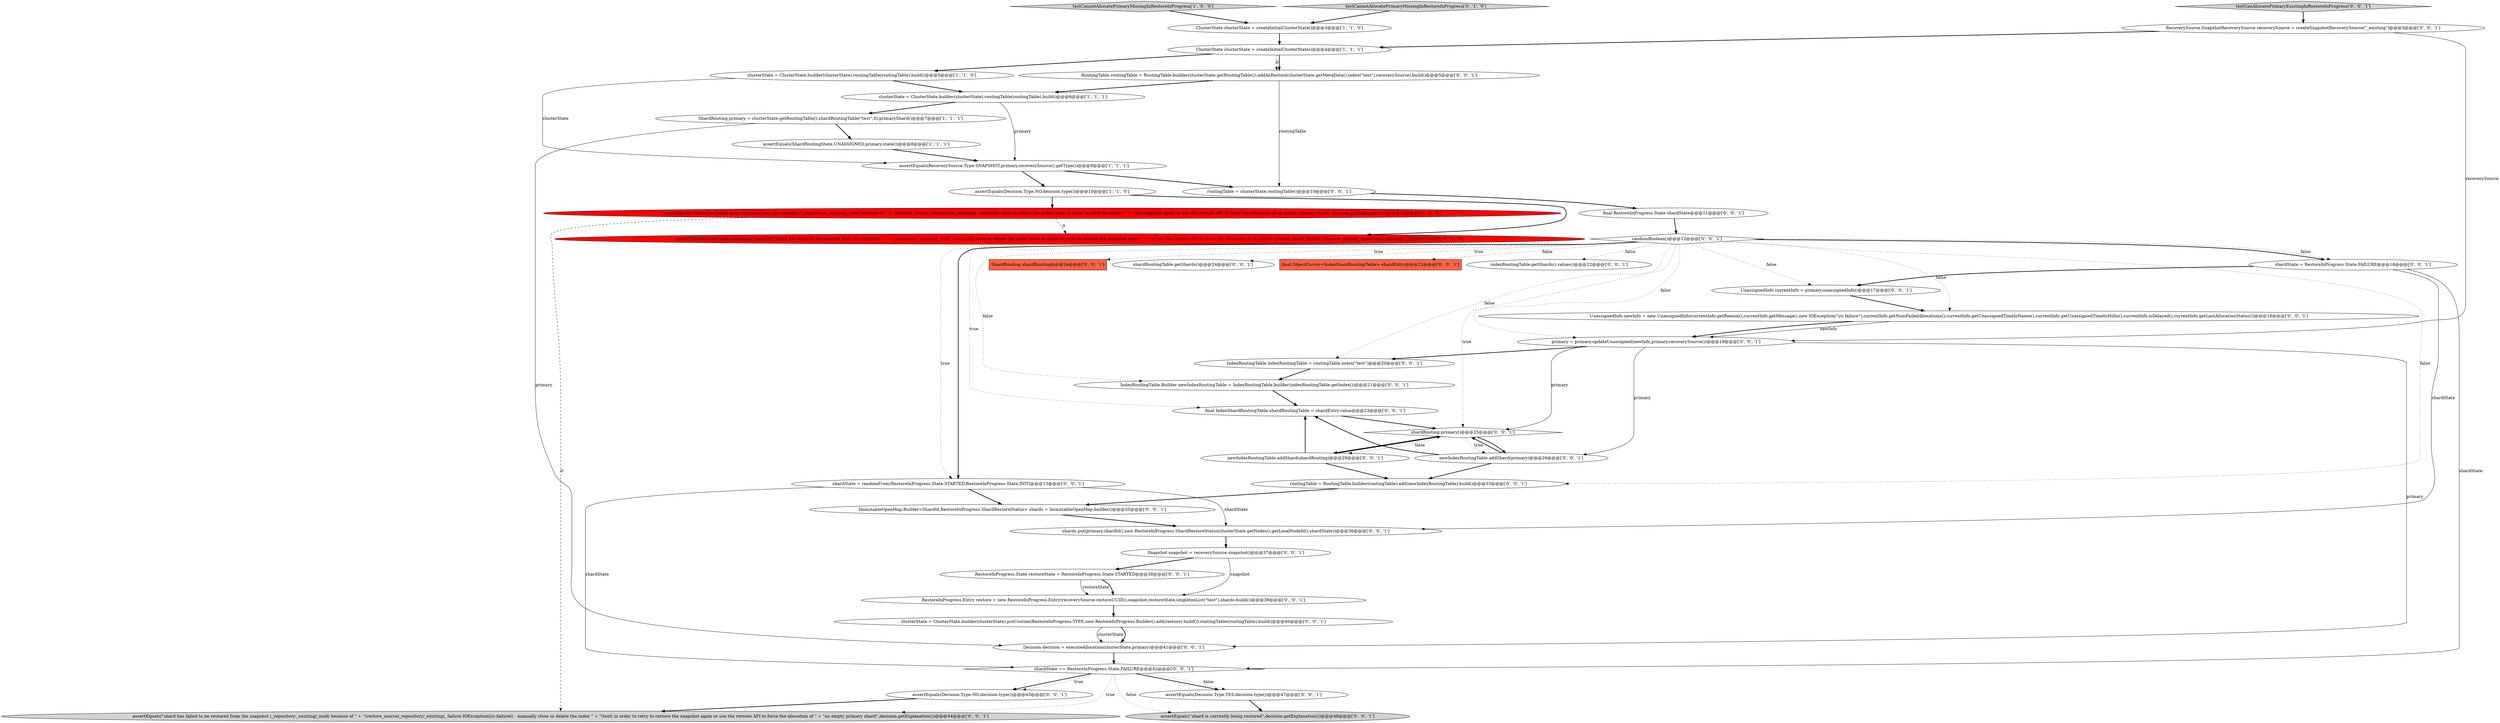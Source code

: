 digraph {
24 [style = filled, label = "UnassignedInfo currentInfo = primary.unassignedInfo()@@@17@@@['0', '0', '1']", fillcolor = white, shape = ellipse image = "AAA0AAABBB3BBB"];
22 [style = filled, label = "randomBoolean()@@@12@@@['0', '0', '1']", fillcolor = white, shape = diamond image = "AAA0AAABBB3BBB"];
0 [style = filled, label = "assertEquals(ShardRoutingState.UNASSIGNED,primary.state())@@@8@@@['1', '1', '1']", fillcolor = white, shape = ellipse image = "AAA0AAABBB1BBB"];
38 [style = filled, label = "routingTable = RoutingTable.builder(routingTable).add(newIndexRoutingTable).build()@@@33@@@['0', '0', '1']", fillcolor = white, shape = ellipse image = "AAA0AAABBB3BBB"];
15 [style = filled, label = "assertEquals(\"shard is currently being restored\",decision.getExplanation())@@@48@@@['0', '0', '1']", fillcolor = lightgray, shape = ellipse image = "AAA0AAABBB3BBB"];
5 [style = filled, label = "assertEquals(\"shard has failed to be restored from the snapshot (_repository:_missing/_uuid( because of \" + \"(restore_source(_repository/_missing(( - manually close or delete the index (test( in order to retry to restore \" + \"the snapshot again or use the reroute API to force the allocation of an empty primary shard\",decision.getExplanation())@@@11@@@['1', '0', '0']", fillcolor = red, shape = ellipse image = "AAA1AAABBB1BBB"];
29 [style = filled, label = "ShardRouting shardRouting@@@24@@@['0', '0', '1']", fillcolor = tomato, shape = box image = "AAA0AAABBB3BBB"];
39 [style = filled, label = "testCanAllocatePrimaryExistingInRestoreInProgress['0', '0', '1']", fillcolor = lightgray, shape = diamond image = "AAA0AAABBB3BBB"];
18 [style = filled, label = "final IndexShardRoutingTable shardRoutingTable = shardEntry.value@@@23@@@['0', '0', '1']", fillcolor = white, shape = ellipse image = "AAA0AAABBB3BBB"];
21 [style = filled, label = "RoutingTable routingTable = RoutingTable.builder(clusterState.getRoutingTable()).addAsRestore(clusterState.getMetaData().index(\"test\"),recoverySource).build()@@@5@@@['0', '0', '1']", fillcolor = white, shape = ellipse image = "AAA0AAABBB3BBB"];
32 [style = filled, label = "shardRoutingTable.getShards()@@@24@@@['0', '0', '1']", fillcolor = white, shape = ellipse image = "AAA0AAABBB3BBB"];
12 [style = filled, label = "final ObjectCursor<IndexShardRoutingTable> shardEntry@@@22@@@['0', '0', '1']", fillcolor = tomato, shape = box image = "AAA0AAABBB3BBB"];
10 [style = filled, label = "testCannotAllocatePrimaryMissingInRestoreInProgress['0', '1', '0']", fillcolor = lightgray, shape = diamond image = "AAA0AAABBB2BBB"];
36 [style = filled, label = "RestoreInProgress.Entry restore = new RestoreInProgress.Entry(recoverySource.restoreUUID(),snapshot,restoreState,singletonList(\"test\"),shards.build())@@@39@@@['0', '0', '1']", fillcolor = white, shape = ellipse image = "AAA0AAABBB3BBB"];
19 [style = filled, label = "routingTable = clusterState.routingTable()@@@10@@@['0', '0', '1']", fillcolor = white, shape = ellipse image = "AAA0AAABBB3BBB"];
13 [style = filled, label = "IndexRoutingTable indexRoutingTable = routingTable.index(\"test\")@@@20@@@['0', '0', '1']", fillcolor = white, shape = ellipse image = "AAA0AAABBB3BBB"];
30 [style = filled, label = "ImmutableOpenMap.Builder<ShardId,RestoreInProgress.ShardRestoreStatus> shards = ImmutableOpenMap.builder()@@@35@@@['0', '0', '1']", fillcolor = white, shape = ellipse image = "AAA0AAABBB3BBB"];
35 [style = filled, label = "RestoreInProgress.State restoreState = RestoreInProgress.State.STARTED@@@38@@@['0', '0', '1']", fillcolor = white, shape = ellipse image = "AAA0AAABBB3BBB"];
1 [style = filled, label = "testCannotAllocatePrimaryMissingInRestoreInProgress['1', '0', '0']", fillcolor = lightgray, shape = diamond image = "AAA0AAABBB1BBB"];
2 [style = filled, label = "ClusterState clusterState = createInitialClusterState()@@@3@@@['1', '1', '0']", fillcolor = white, shape = ellipse image = "AAA0AAABBB1BBB"];
4 [style = filled, label = "clusterState = ClusterState.builder(clusterState).routingTable(routingTable).build()@@@6@@@['1', '1', '1']", fillcolor = white, shape = ellipse image = "AAA0AAABBB1BBB"];
28 [style = filled, label = "UnassignedInfo newInfo = new UnassignedInfo(currentInfo.getReason(),currentInfo.getMessage(),new IOException(\"i/o failure\"),currentInfo.getNumFailedAllocations(),currentInfo.getUnassignedTimeInNanos(),currentInfo.getUnassignedTimeInMillis(),currentInfo.isDelayed(),currentInfo.getLastAllocationStatus())@@@18@@@['0', '0', '1']", fillcolor = white, shape = ellipse image = "AAA0AAABBB3BBB"];
17 [style = filled, label = "primary = primary.updateUnassigned(newInfo,primary.recoverySource())@@@19@@@['0', '0', '1']", fillcolor = white, shape = ellipse image = "AAA0AAABBB3BBB"];
41 [style = filled, label = "shardState == RestoreInProgress.State.FAILURE@@@42@@@['0', '0', '1']", fillcolor = white, shape = diamond image = "AAA0AAABBB3BBB"];
25 [style = filled, label = "newIndexRoutingTable.addShard(primary)@@@26@@@['0', '0', '1']", fillcolor = white, shape = ellipse image = "AAA0AAABBB3BBB"];
8 [style = filled, label = "ShardRouting primary = clusterState.getRoutingTable().shardRoutingTable(\"test\",0).primaryShard()@@@7@@@['1', '1', '1']", fillcolor = white, shape = ellipse image = "AAA0AAABBB1BBB"];
23 [style = filled, label = "assertEquals(\"shard has failed to be restored from the snapshot (_repository:_existing/_uuid( because of \" + \"(restore_source(_repository/_existing(, failure IOException(i/o failure(( - manually close or delete the index \" + \"(test( in order to retry to restore the snapshot again or use the reroute API to force the allocation of \" + \"an empty primary shard\",decision.getExplanation())@@@44@@@['0', '0', '1']", fillcolor = lightgray, shape = ellipse image = "AAA0AAABBB3BBB"];
20 [style = filled, label = "newIndexRoutingTable.addShard(shardRouting)@@@29@@@['0', '0', '1']", fillcolor = white, shape = ellipse image = "AAA0AAABBB3BBB"];
11 [style = filled, label = "assertThat(decision.getExplanation(),equalTo(\"shard has failed to be restored from the snapshot \" + \"(_repository:_missing/_uuid( - manually close or delete the index (test( in order to retry to restore the snapshot again \" + \"or use the reroute API to force the allocation of an empty primary shard. Details: (restore_source(_repository/_missing((\"))@@@11@@@['0', '1', '0']", fillcolor = red, shape = ellipse image = "AAA1AAABBB2BBB"];
14 [style = filled, label = "Decision decision = executeAllocation(clusterState,primary)@@@41@@@['0', '0', '1']", fillcolor = white, shape = ellipse image = "AAA0AAABBB3BBB"];
43 [style = filled, label = "Snapshot snapshot = recoverySource.snapshot()@@@37@@@['0', '0', '1']", fillcolor = white, shape = ellipse image = "AAA0AAABBB3BBB"];
26 [style = filled, label = "RecoverySource.SnapshotRecoverySource recoverySource = createSnapshotRecoverySource(\"_existing\")@@@3@@@['0', '0', '1']", fillcolor = white, shape = ellipse image = "AAA0AAABBB3BBB"];
44 [style = filled, label = "shards.put(primary.shardId(),new RestoreInProgress.ShardRestoreStatus(clusterState.getNodes().getLocalNodeId(),shardState))@@@36@@@['0', '0', '1']", fillcolor = white, shape = ellipse image = "AAA0AAABBB3BBB"];
7 [style = filled, label = "assertEquals(Decision.Type.NO,decision.type())@@@10@@@['1', '1', '0']", fillcolor = white, shape = ellipse image = "AAA0AAABBB1BBB"];
9 [style = filled, label = "clusterState = ClusterState.builder(clusterState).routingTable(routingTable).build()@@@5@@@['1', '1', '0']", fillcolor = white, shape = ellipse image = "AAA0AAABBB1BBB"];
42 [style = filled, label = "shardState = randomFrom(RestoreInProgress.State.STARTED,RestoreInProgress.State.INIT)@@@13@@@['0', '0', '1']", fillcolor = white, shape = ellipse image = "AAA0AAABBB3BBB"];
37 [style = filled, label = "indexRoutingTable.getShards().values()@@@22@@@['0', '0', '1']", fillcolor = white, shape = ellipse image = "AAA0AAABBB3BBB"];
3 [style = filled, label = "ClusterState clusterState = createInitialClusterState()@@@4@@@['1', '1', '1']", fillcolor = white, shape = ellipse image = "AAA0AAABBB1BBB"];
6 [style = filled, label = "assertEquals(RecoverySource.Type.SNAPSHOT,primary.recoverySource().getType())@@@9@@@['1', '1', '1']", fillcolor = white, shape = ellipse image = "AAA0AAABBB1BBB"];
34 [style = filled, label = "shardRouting.primary()@@@25@@@['0', '0', '1']", fillcolor = white, shape = diamond image = "AAA0AAABBB3BBB"];
31 [style = filled, label = "assertEquals(Decision.Type.YES,decision.type())@@@47@@@['0', '0', '1']", fillcolor = white, shape = ellipse image = "AAA0AAABBB3BBB"];
27 [style = filled, label = "final RestoreInProgress.State shardState@@@11@@@['0', '0', '1']", fillcolor = white, shape = ellipse image = "AAA0AAABBB3BBB"];
16 [style = filled, label = "shardState = RestoreInProgress.State.FAILURE@@@16@@@['0', '0', '1']", fillcolor = white, shape = ellipse image = "AAA0AAABBB3BBB"];
33 [style = filled, label = "clusterState = ClusterState.builder(clusterState).putCustom(RestoreInProgress.TYPE,new RestoreInProgress.Builder().add(restore).build()).routingTable(routingTable).build()@@@40@@@['0', '0', '1']", fillcolor = white, shape = ellipse image = "AAA0AAABBB3BBB"];
40 [style = filled, label = "IndexRoutingTable.Builder newIndexRoutingTable = IndexRoutingTable.builder(indexRoutingTable.getIndex())@@@21@@@['0', '0', '1']", fillcolor = white, shape = ellipse image = "AAA0AAABBB3BBB"];
45 [style = filled, label = "assertEquals(Decision.Type.NO,decision.type())@@@43@@@['0', '0', '1']", fillcolor = white, shape = ellipse image = "AAA0AAABBB3BBB"];
22->38 [style = dotted, label="false"];
34->20 [style = bold, label=""];
25->34 [style = bold, label=""];
22->13 [style = dotted, label="false"];
22->40 [style = dotted, label="false"];
36->33 [style = bold, label=""];
8->14 [style = solid, label="primary"];
4->6 [style = solid, label="primary"];
8->0 [style = bold, label=""];
38->30 [style = bold, label=""];
5->11 [style = dashed, label="0"];
43->35 [style = bold, label=""];
22->42 [style = dotted, label="true"];
4->8 [style = bold, label=""];
41->45 [style = bold, label=""];
24->28 [style = bold, label=""];
43->36 [style = solid, label="snapshot"];
22->29 [style = dotted, label="true"];
7->11 [style = bold, label=""];
3->21 [style = dashed, label="0"];
5->23 [style = dashed, label="0"];
20->34 [style = bold, label=""];
22->24 [style = dotted, label="false"];
13->40 [style = bold, label=""];
20->38 [style = bold, label=""];
41->15 [style = dotted, label="false"];
27->22 [style = bold, label=""];
39->26 [style = bold, label=""];
20->18 [style = bold, label=""];
42->44 [style = solid, label="shardState"];
7->5 [style = bold, label=""];
41->23 [style = dotted, label="true"];
21->19 [style = solid, label="routingTable"];
10->2 [style = bold, label=""];
22->12 [style = dotted, label="false"];
6->7 [style = bold, label=""];
22->32 [style = dotted, label="true"];
30->44 [style = bold, label=""];
21->4 [style = bold, label=""];
25->38 [style = bold, label=""];
22->42 [style = bold, label=""];
22->18 [style = dotted, label="true"];
45->23 [style = bold, label=""];
35->36 [style = solid, label="restoreState"];
22->16 [style = bold, label=""];
18->34 [style = bold, label=""];
26->3 [style = bold, label=""];
16->24 [style = bold, label=""];
2->3 [style = bold, label=""];
25->18 [style = bold, label=""];
9->6 [style = solid, label="clusterState"];
42->41 [style = solid, label="shardState"];
17->25 [style = solid, label="primary"];
3->9 [style = bold, label=""];
22->37 [style = dotted, label="false"];
28->17 [style = bold, label=""];
3->21 [style = bold, label=""];
41->31 [style = bold, label=""];
1->2 [style = bold, label=""];
17->13 [style = bold, label=""];
22->28 [style = dotted, label="false"];
26->17 [style = solid, label="recoverySource"];
16->41 [style = solid, label="shardState"];
14->41 [style = bold, label=""];
34->25 [style = dotted, label="true"];
28->17 [style = solid, label="newInfo"];
41->31 [style = dotted, label="false"];
22->34 [style = dotted, label="true"];
33->14 [style = bold, label=""];
22->16 [style = dotted, label="false"];
34->25 [style = bold, label=""];
34->20 [style = dotted, label="false"];
0->6 [style = bold, label=""];
33->14 [style = solid, label="clusterState"];
17->34 [style = solid, label="primary"];
9->4 [style = bold, label=""];
40->18 [style = bold, label=""];
6->19 [style = bold, label=""];
31->15 [style = bold, label=""];
41->45 [style = dotted, label="true"];
44->43 [style = bold, label=""];
42->30 [style = bold, label=""];
19->27 [style = bold, label=""];
17->14 [style = solid, label="primary"];
35->36 [style = bold, label=""];
16->44 [style = solid, label="shardState"];
22->17 [style = dotted, label="false"];
}
